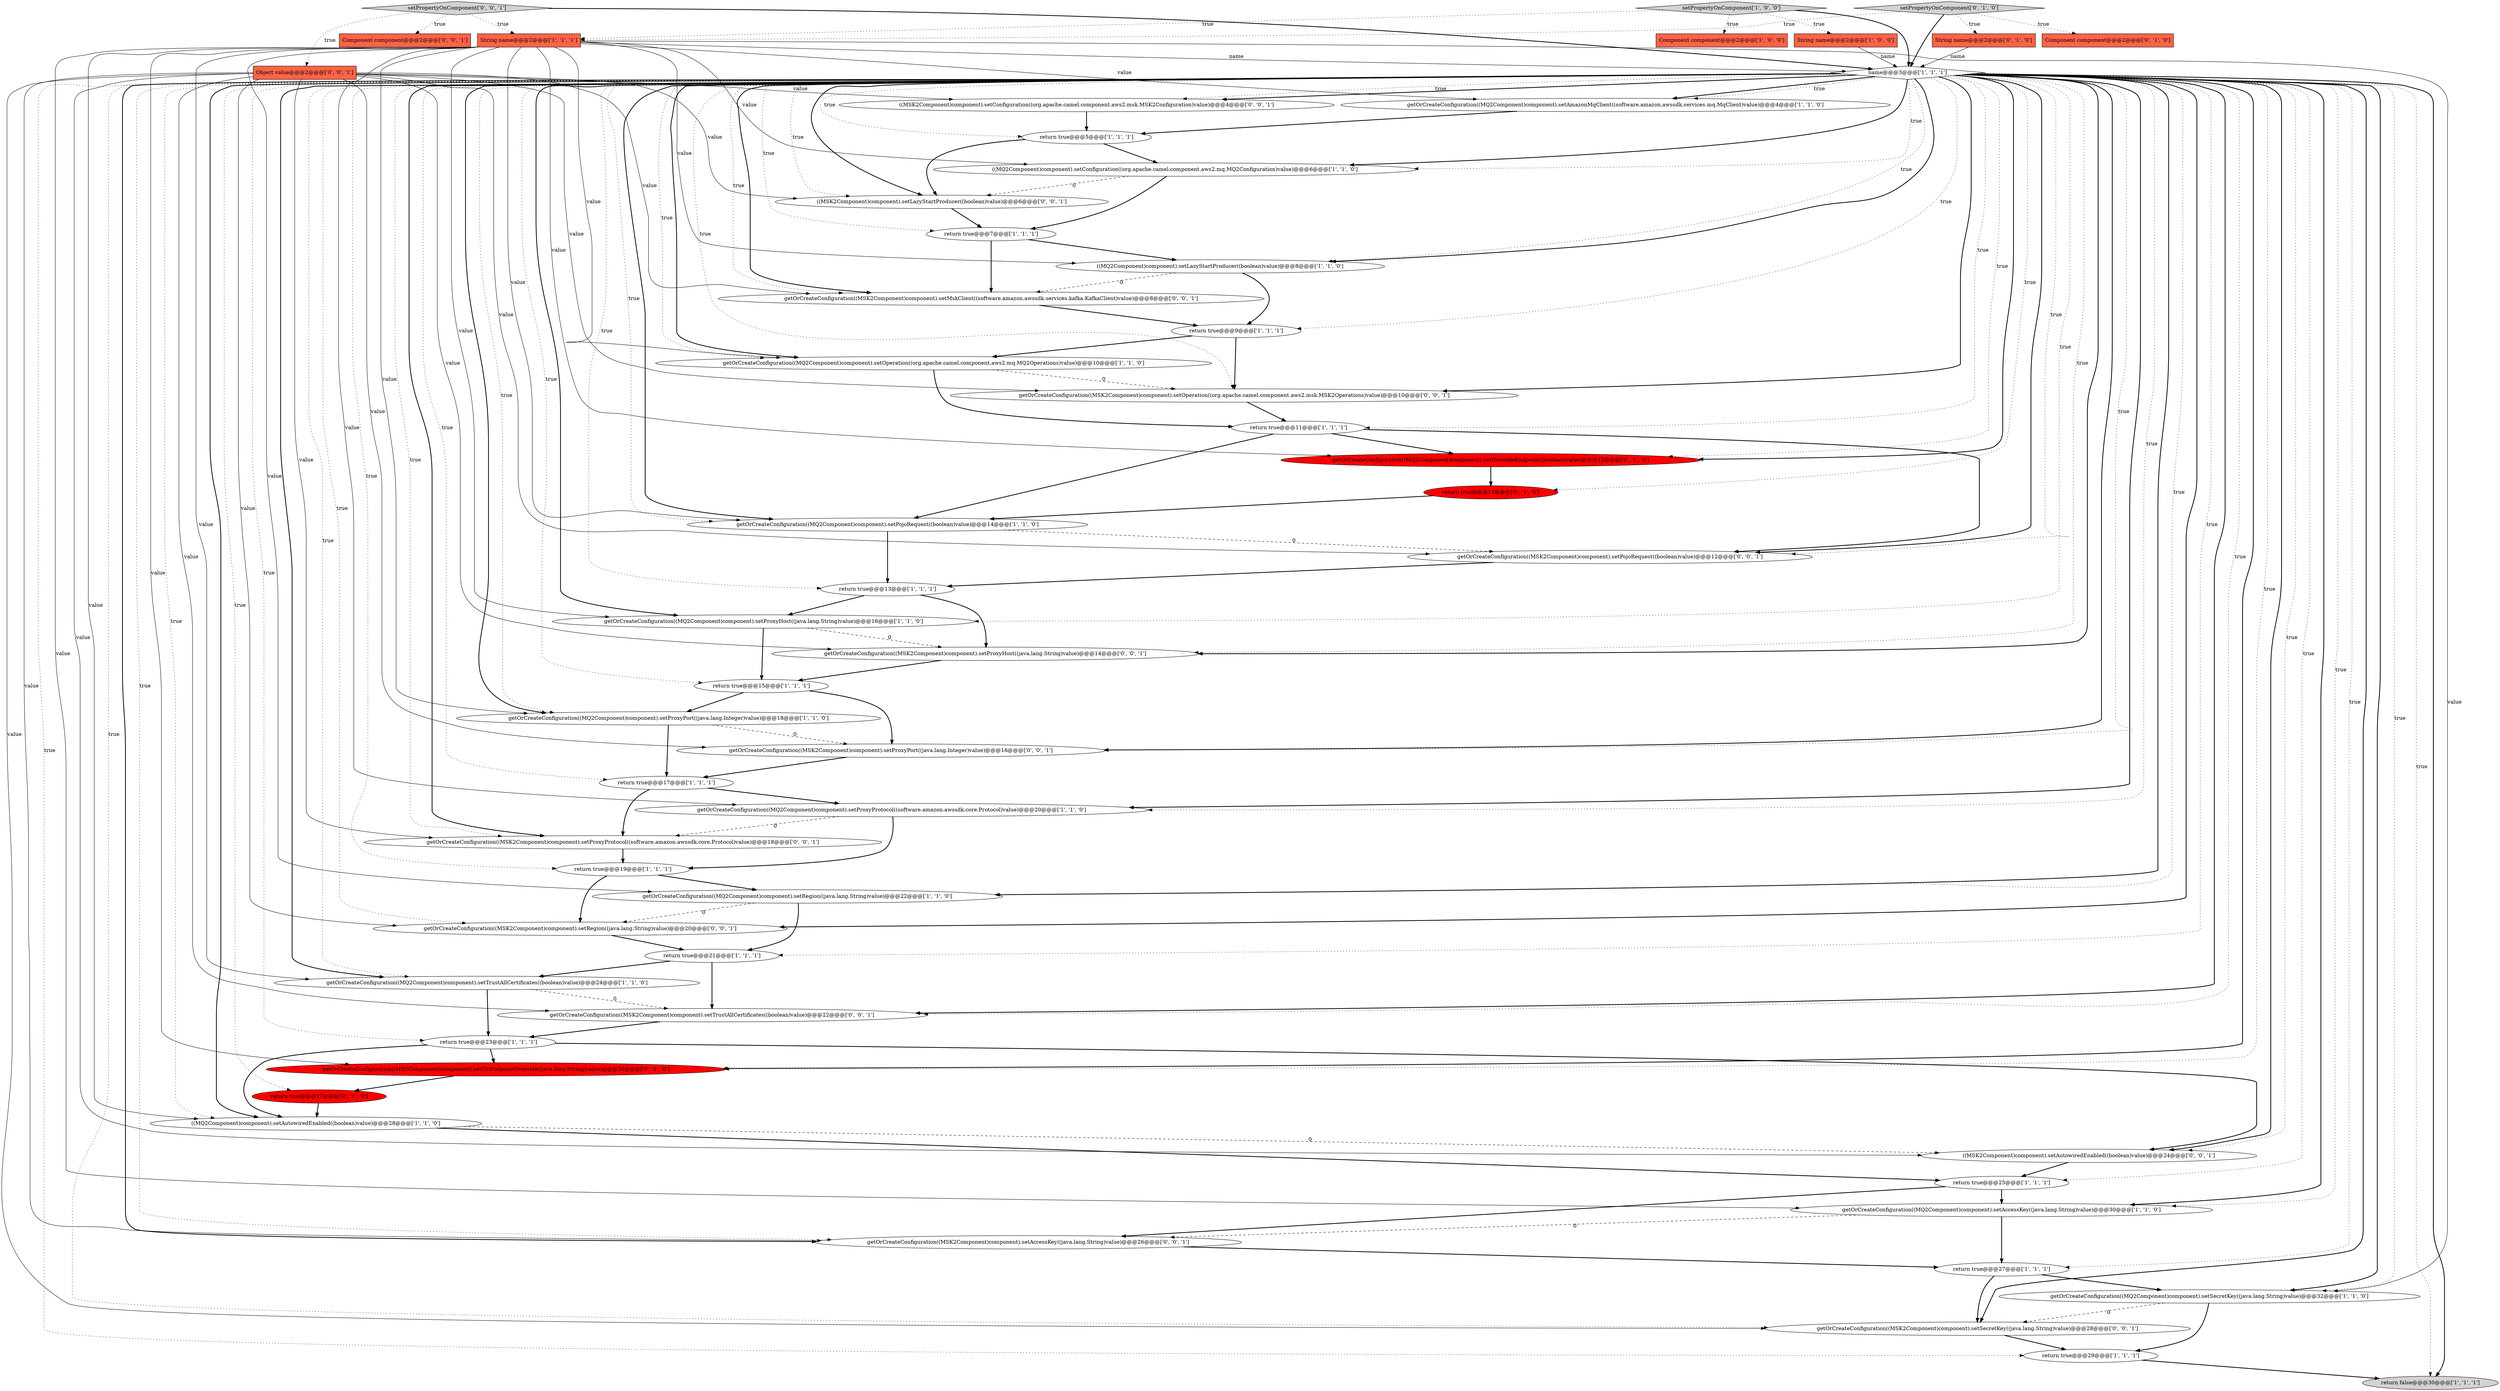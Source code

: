 digraph {
13 [style = filled, label = "return true@@@17@@@['1', '1', '1']", fillcolor = white, shape = ellipse image = "AAA0AAABBB1BBB"];
45 [style = filled, label = "getOrCreateConfiguration((MSK2Component)component).setPojoRequest((boolean)value)@@@12@@@['0', '0', '1']", fillcolor = white, shape = ellipse image = "AAA0AAABBB3BBB"];
54 [style = filled, label = "getOrCreateConfiguration((MSK2Component)component).setRegion((java.lang.String)value)@@@20@@@['0', '0', '1']", fillcolor = white, shape = ellipse image = "AAA0AAABBB3BBB"];
36 [style = filled, label = "setPropertyOnComponent['0', '1', '0']", fillcolor = lightgray, shape = diamond image = "AAA0AAABBB2BBB"];
26 [style = filled, label = "getOrCreateConfiguration((MQ2Component)component).setRegion((java.lang.String)value)@@@22@@@['1', '1', '0']", fillcolor = white, shape = ellipse image = "AAA0AAABBB1BBB"];
46 [style = filled, label = "getOrCreateConfiguration((MSK2Component)component).setSecretKey((java.lang.String)value)@@@28@@@['0', '0', '1']", fillcolor = white, shape = ellipse image = "AAA0AAABBB3BBB"];
52 [style = filled, label = "((MSK2Component)component).setAutowiredEnabled((boolean)value)@@@24@@@['0', '0', '1']", fillcolor = white, shape = ellipse image = "AAA0AAABBB3BBB"];
43 [style = filled, label = "getOrCreateConfiguration((MSK2Component)component).setTrustAllCertificates((boolean)value)@@@22@@@['0', '0', '1']", fillcolor = white, shape = ellipse image = "AAA0AAABBB3BBB"];
15 [style = filled, label = "getOrCreateConfiguration((MQ2Component)component).setAccessKey((java.lang.String)value)@@@30@@@['1', '1', '0']", fillcolor = white, shape = ellipse image = "AAA0AAABBB1BBB"];
3 [style = filled, label = "getOrCreateConfiguration((MQ2Component)component).setAmazonMqClient((software.amazon.awssdk.services.mq.MqClient)value)@@@4@@@['1', '1', '0']", fillcolor = white, shape = ellipse image = "AAA0AAABBB1BBB"];
39 [style = filled, label = "getOrCreateConfiguration((MSK2Component)component).setProxyProtocol((software.amazon.awssdk.core.Protocol)value)@@@18@@@['0', '0', '1']", fillcolor = white, shape = ellipse image = "AAA0AAABBB3BBB"];
18 [style = filled, label = "String name@@@2@@@['1', '0', '0']", fillcolor = tomato, shape = box image = "AAA0AAABBB1BBB"];
0 [style = filled, label = "getOrCreateConfiguration((MQ2Component)component).setProxyHost((java.lang.String)value)@@@16@@@['1', '1', '0']", fillcolor = white, shape = ellipse image = "AAA0AAABBB1BBB"];
32 [style = filled, label = "Component component@@@2@@@['0', '1', '0']", fillcolor = tomato, shape = box image = "AAA0AAABBB2BBB"];
12 [style = filled, label = "return true@@@11@@@['1', '1', '1']", fillcolor = white, shape = ellipse image = "AAA0AAABBB1BBB"];
10 [style = filled, label = "return false@@@30@@@['1', '1', '1']", fillcolor = lightgray, shape = ellipse image = "AAA0AAABBB1BBB"];
19 [style = filled, label = "Component component@@@2@@@['1', '0', '0']", fillcolor = tomato, shape = box image = "AAA0AAABBB1BBB"];
37 [style = filled, label = "return true@@@13@@@['0', '1', '0']", fillcolor = red, shape = ellipse image = "AAA1AAABBB2BBB"];
38 [style = filled, label = "getOrCreateConfiguration((MQ2Component)component).setOverrideEndpoint((boolean)value)@@@12@@@['0', '1', '0']", fillcolor = red, shape = ellipse image = "AAA1AAABBB2BBB"];
21 [style = filled, label = "getOrCreateConfiguration((MQ2Component)component).setProxyProtocol((software.amazon.awssdk.core.Protocol)value)@@@20@@@['1', '1', '0']", fillcolor = white, shape = ellipse image = "AAA0AAABBB1BBB"];
16 [style = filled, label = "return true@@@7@@@['1', '1', '1']", fillcolor = white, shape = ellipse image = "AAA0AAABBB1BBB"];
49 [style = filled, label = "getOrCreateConfiguration((MSK2Component)component).setProxyPort((java.lang.Integer)value)@@@16@@@['0', '0', '1']", fillcolor = white, shape = ellipse image = "AAA0AAABBB3BBB"];
22 [style = filled, label = "return true@@@23@@@['1', '1', '1']", fillcolor = white, shape = ellipse image = "AAA0AAABBB1BBB"];
50 [style = filled, label = "getOrCreateConfiguration((MSK2Component)component).setMskClient((software.amazon.awssdk.services.kafka.KafkaClient)value)@@@8@@@['0', '0', '1']", fillcolor = white, shape = ellipse image = "AAA0AAABBB3BBB"];
31 [style = filled, label = "return true@@@21@@@['1', '1', '1']", fillcolor = white, shape = ellipse image = "AAA0AAABBB1BBB"];
1 [style = filled, label = "getOrCreateConfiguration((MQ2Component)component).setProxyPort((java.lang.Integer)value)@@@18@@@['1', '1', '0']", fillcolor = white, shape = ellipse image = "AAA0AAABBB1BBB"];
42 [style = filled, label = "Object value@@@2@@@['0', '0', '1']", fillcolor = tomato, shape = box image = "AAA0AAABBB3BBB"];
17 [style = filled, label = "((MQ2Component)component).setConfiguration((org.apache.camel.component.aws2.mq.MQ2Configuration)value)@@@6@@@['1', '1', '0']", fillcolor = white, shape = ellipse image = "AAA0AAABBB1BBB"];
30 [style = filled, label = "String name@@@2@@@['1', '1', '1']", fillcolor = tomato, shape = box image = "AAA0AAABBB1BBB"];
2 [style = filled, label = "getOrCreateConfiguration((MQ2Component)component).setPojoRequest((boolean)value)@@@14@@@['1', '1', '0']", fillcolor = white, shape = ellipse image = "AAA0AAABBB1BBB"];
44 [style = filled, label = "getOrCreateConfiguration((MSK2Component)component).setOperation((org.apache.camel.component.aws2.msk.MSK2Operations)value)@@@10@@@['0', '0', '1']", fillcolor = white, shape = ellipse image = "AAA0AAABBB3BBB"];
35 [style = filled, label = "return true@@@27@@@['0', '1', '0']", fillcolor = red, shape = ellipse image = "AAA1AAABBB2BBB"];
4 [style = filled, label = "return true@@@29@@@['1', '1', '1']", fillcolor = white, shape = ellipse image = "AAA0AAABBB1BBB"];
6 [style = filled, label = "getOrCreateConfiguration((MQ2Component)component).setOperation((org.apache.camel.component.aws2.mq.MQ2Operations)value)@@@10@@@['1', '1', '0']", fillcolor = white, shape = ellipse image = "AAA0AAABBB1BBB"];
48 [style = filled, label = "((MSK2Component)component).setLazyStartProducer((boolean)value)@@@6@@@['0', '0', '1']", fillcolor = white, shape = ellipse image = "AAA0AAABBB3BBB"];
27 [style = filled, label = "getOrCreateConfiguration((MQ2Component)component).setTrustAllCertificates((boolean)value)@@@24@@@['1', '1', '0']", fillcolor = white, shape = ellipse image = "AAA0AAABBB1BBB"];
7 [style = filled, label = "return true@@@25@@@['1', '1', '1']", fillcolor = white, shape = ellipse image = "AAA0AAABBB1BBB"];
24 [style = filled, label = "((MQ2Component)component).setAutowiredEnabled((boolean)value)@@@28@@@['1', '1', '0']", fillcolor = white, shape = ellipse image = "AAA0AAABBB1BBB"];
29 [style = filled, label = "return true@@@19@@@['1', '1', '1']", fillcolor = white, shape = ellipse image = "AAA0AAABBB1BBB"];
23 [style = filled, label = "return true@@@27@@@['1', '1', '1']", fillcolor = white, shape = ellipse image = "AAA0AAABBB1BBB"];
47 [style = filled, label = "getOrCreateConfiguration((MSK2Component)component).setAccessKey((java.lang.String)value)@@@26@@@['0', '0', '1']", fillcolor = white, shape = ellipse image = "AAA0AAABBB3BBB"];
51 [style = filled, label = "setPropertyOnComponent['0', '0', '1']", fillcolor = lightgray, shape = diamond image = "AAA0AAABBB3BBB"];
33 [style = filled, label = "getOrCreateConfiguration((MQ2Component)component).setUriEndpointOverride((java.lang.String)value)@@@26@@@['0', '1', '0']", fillcolor = red, shape = ellipse image = "AAA1AAABBB2BBB"];
14 [style = filled, label = "return true@@@5@@@['1', '1', '1']", fillcolor = white, shape = ellipse image = "AAA0AAABBB1BBB"];
28 [style = filled, label = "name@@@3@@@['1', '1', '1']", fillcolor = white, shape = diamond image = "AAA0AAABBB1BBB"];
20 [style = filled, label = "return true@@@9@@@['1', '1', '1']", fillcolor = white, shape = ellipse image = "AAA0AAABBB1BBB"];
9 [style = filled, label = "return true@@@13@@@['1', '1', '1']", fillcolor = white, shape = ellipse image = "AAA0AAABBB1BBB"];
53 [style = filled, label = "getOrCreateConfiguration((MSK2Component)component).setProxyHost((java.lang.String)value)@@@14@@@['0', '0', '1']", fillcolor = white, shape = ellipse image = "AAA0AAABBB3BBB"];
34 [style = filled, label = "String name@@@2@@@['0', '1', '0']", fillcolor = tomato, shape = box image = "AAA0AAABBB2BBB"];
5 [style = filled, label = "setPropertyOnComponent['1', '0', '0']", fillcolor = lightgray, shape = diamond image = "AAA0AAABBB1BBB"];
25 [style = filled, label = "((MQ2Component)component).setLazyStartProducer((boolean)value)@@@8@@@['1', '1', '0']", fillcolor = white, shape = ellipse image = "AAA0AAABBB1BBB"];
8 [style = filled, label = "getOrCreateConfiguration((MQ2Component)component).setSecretKey((java.lang.String)value)@@@32@@@['1', '1', '0']", fillcolor = white, shape = ellipse image = "AAA0AAABBB1BBB"];
11 [style = filled, label = "return true@@@15@@@['1', '1', '1']", fillcolor = white, shape = ellipse image = "AAA0AAABBB1BBB"];
41 [style = filled, label = "Component component@@@2@@@['0', '0', '1']", fillcolor = tomato, shape = box image = "AAA0AAABBB3BBB"];
40 [style = filled, label = "((MSK2Component)component).setConfiguration((org.apache.camel.component.aws2.msk.MSK2Configuration)value)@@@4@@@['0', '0', '1']", fillcolor = white, shape = ellipse image = "AAA0AAABBB3BBB"];
28->11 [style = dotted, label="true"];
9->53 [style = bold, label=""];
28->6 [style = bold, label=""];
12->45 [style = bold, label=""];
5->18 [style = dotted, label="true"];
30->27 [style = solid, label="value"];
28->21 [style = dotted, label="true"];
28->35 [style = dotted, label="true"];
5->19 [style = dotted, label="true"];
28->25 [style = dotted, label="true"];
28->38 [style = bold, label=""];
30->25 [style = solid, label="value"];
42->52 [style = solid, label="value"];
28->14 [style = dotted, label="true"];
28->15 [style = dotted, label="true"];
28->16 [style = dotted, label="true"];
36->28 [style = bold, label=""];
28->50 [style = bold, label=""];
26->54 [style = dashed, label="0"];
14->17 [style = bold, label=""];
51->30 [style = dotted, label="true"];
53->11 [style = bold, label=""];
28->50 [style = dotted, label="true"];
5->28 [style = bold, label=""];
17->48 [style = dashed, label="0"];
42->47 [style = solid, label="value"];
1->13 [style = bold, label=""];
28->6 [style = dotted, label="true"];
28->0 [style = bold, label=""];
12->2 [style = bold, label=""];
28->21 [style = bold, label=""];
12->38 [style = bold, label=""];
1->49 [style = dashed, label="0"];
28->43 [style = bold, label=""];
28->52 [style = bold, label=""];
30->8 [style = solid, label="value"];
51->42 [style = dotted, label="true"];
49->13 [style = bold, label=""];
24->52 [style = dashed, label="0"];
28->7 [style = dotted, label="true"];
28->25 [style = bold, label=""];
28->3 [style = bold, label=""];
28->27 [style = dotted, label="true"];
8->4 [style = bold, label=""];
30->21 [style = solid, label="value"];
28->13 [style = dotted, label="true"];
42->53 [style = solid, label="value"];
14->48 [style = bold, label=""];
17->16 [style = bold, label=""];
30->26 [style = solid, label="value"];
28->45 [style = bold, label=""];
39->29 [style = bold, label=""];
22->33 [style = bold, label=""];
28->10 [style = dotted, label="true"];
28->8 [style = dotted, label="true"];
51->28 [style = bold, label=""];
28->2 [style = dotted, label="true"];
28->54 [style = bold, label=""];
28->52 [style = dotted, label="true"];
2->9 [style = bold, label=""];
28->17 [style = dotted, label="true"];
23->8 [style = bold, label=""];
30->28 [style = solid, label="name"];
8->46 [style = dashed, label="0"];
42->46 [style = solid, label="value"];
27->22 [style = bold, label=""];
44->12 [style = bold, label=""];
29->26 [style = bold, label=""];
28->29 [style = dotted, label="true"];
30->0 [style = solid, label="value"];
28->24 [style = dotted, label="true"];
28->46 [style = dotted, label="true"];
30->1 [style = solid, label="value"];
21->29 [style = bold, label=""];
28->44 [style = dotted, label="true"];
42->54 [style = solid, label="value"];
31->27 [style = bold, label=""];
38->37 [style = bold, label=""];
30->2 [style = solid, label="value"];
46->4 [style = bold, label=""];
48->16 [style = bold, label=""];
43->22 [style = bold, label=""];
30->6 [style = solid, label="value"];
28->9 [style = dotted, label="true"];
42->48 [style = solid, label="value"];
42->43 [style = solid, label="value"];
28->24 [style = bold, label=""];
28->23 [style = dotted, label="true"];
42->50 [style = solid, label="value"];
5->30 [style = dotted, label="true"];
28->38 [style = dotted, label="true"];
52->7 [style = bold, label=""];
28->37 [style = dotted, label="true"];
24->7 [style = bold, label=""];
42->49 [style = solid, label="value"];
42->39 [style = solid, label="value"];
51->41 [style = dotted, label="true"];
4->10 [style = bold, label=""];
27->43 [style = dashed, label="0"];
30->38 [style = solid, label="value"];
18->28 [style = solid, label="name"];
34->28 [style = solid, label="name"];
28->20 [style = dotted, label="true"];
28->3 [style = dotted, label="true"];
28->39 [style = bold, label=""];
28->47 [style = bold, label=""];
28->49 [style = bold, label=""];
0->11 [style = bold, label=""];
36->32 [style = dotted, label="true"];
28->26 [style = bold, label=""];
13->39 [style = bold, label=""];
28->1 [style = dotted, label="true"];
28->45 [style = dotted, label="true"];
29->54 [style = bold, label=""];
35->24 [style = bold, label=""];
16->50 [style = bold, label=""];
21->39 [style = dashed, label="0"];
25->20 [style = bold, label=""];
26->31 [style = bold, label=""];
28->0 [style = dotted, label="true"];
2->45 [style = dashed, label="0"];
28->8 [style = bold, label=""];
28->22 [style = dotted, label="true"];
28->43 [style = dotted, label="true"];
28->17 [style = bold, label=""];
28->4 [style = dotted, label="true"];
7->15 [style = bold, label=""];
40->14 [style = bold, label=""];
31->43 [style = bold, label=""];
37->2 [style = bold, label=""];
47->23 [style = bold, label=""];
11->49 [style = bold, label=""];
45->9 [style = bold, label=""];
36->30 [style = dotted, label="true"];
25->50 [style = dashed, label="0"];
28->12 [style = dotted, label="true"];
6->12 [style = bold, label=""];
30->15 [style = solid, label="value"];
30->17 [style = solid, label="value"];
15->23 [style = bold, label=""];
28->31 [style = dotted, label="true"];
33->35 [style = bold, label=""];
28->15 [style = bold, label=""];
28->40 [style = bold, label=""];
28->47 [style = dotted, label="true"];
28->10 [style = bold, label=""];
9->0 [style = bold, label=""];
11->1 [style = bold, label=""];
7->47 [style = bold, label=""];
28->53 [style = bold, label=""];
28->33 [style = dotted, label="true"];
22->52 [style = bold, label=""];
15->47 [style = dashed, label="0"];
3->14 [style = bold, label=""];
50->20 [style = bold, label=""];
28->54 [style = dotted, label="true"];
23->46 [style = bold, label=""];
0->53 [style = dashed, label="0"];
16->25 [style = bold, label=""];
28->53 [style = dotted, label="true"];
28->1 [style = bold, label=""];
20->6 [style = bold, label=""];
28->48 [style = dotted, label="true"];
28->49 [style = dotted, label="true"];
30->3 [style = solid, label="value"];
20->44 [style = bold, label=""];
28->2 [style = bold, label=""];
28->46 [style = bold, label=""];
30->24 [style = solid, label="value"];
30->33 [style = solid, label="value"];
28->33 [style = bold, label=""];
54->31 [style = bold, label=""];
42->44 [style = solid, label="value"];
28->26 [style = dotted, label="true"];
28->44 [style = bold, label=""];
28->48 [style = bold, label=""];
28->27 [style = bold, label=""];
22->24 [style = bold, label=""];
28->39 [style = dotted, label="true"];
42->45 [style = solid, label="value"];
13->21 [style = bold, label=""];
36->34 [style = dotted, label="true"];
42->40 [style = solid, label="value"];
28->40 [style = dotted, label="true"];
6->44 [style = dashed, label="0"];
}
